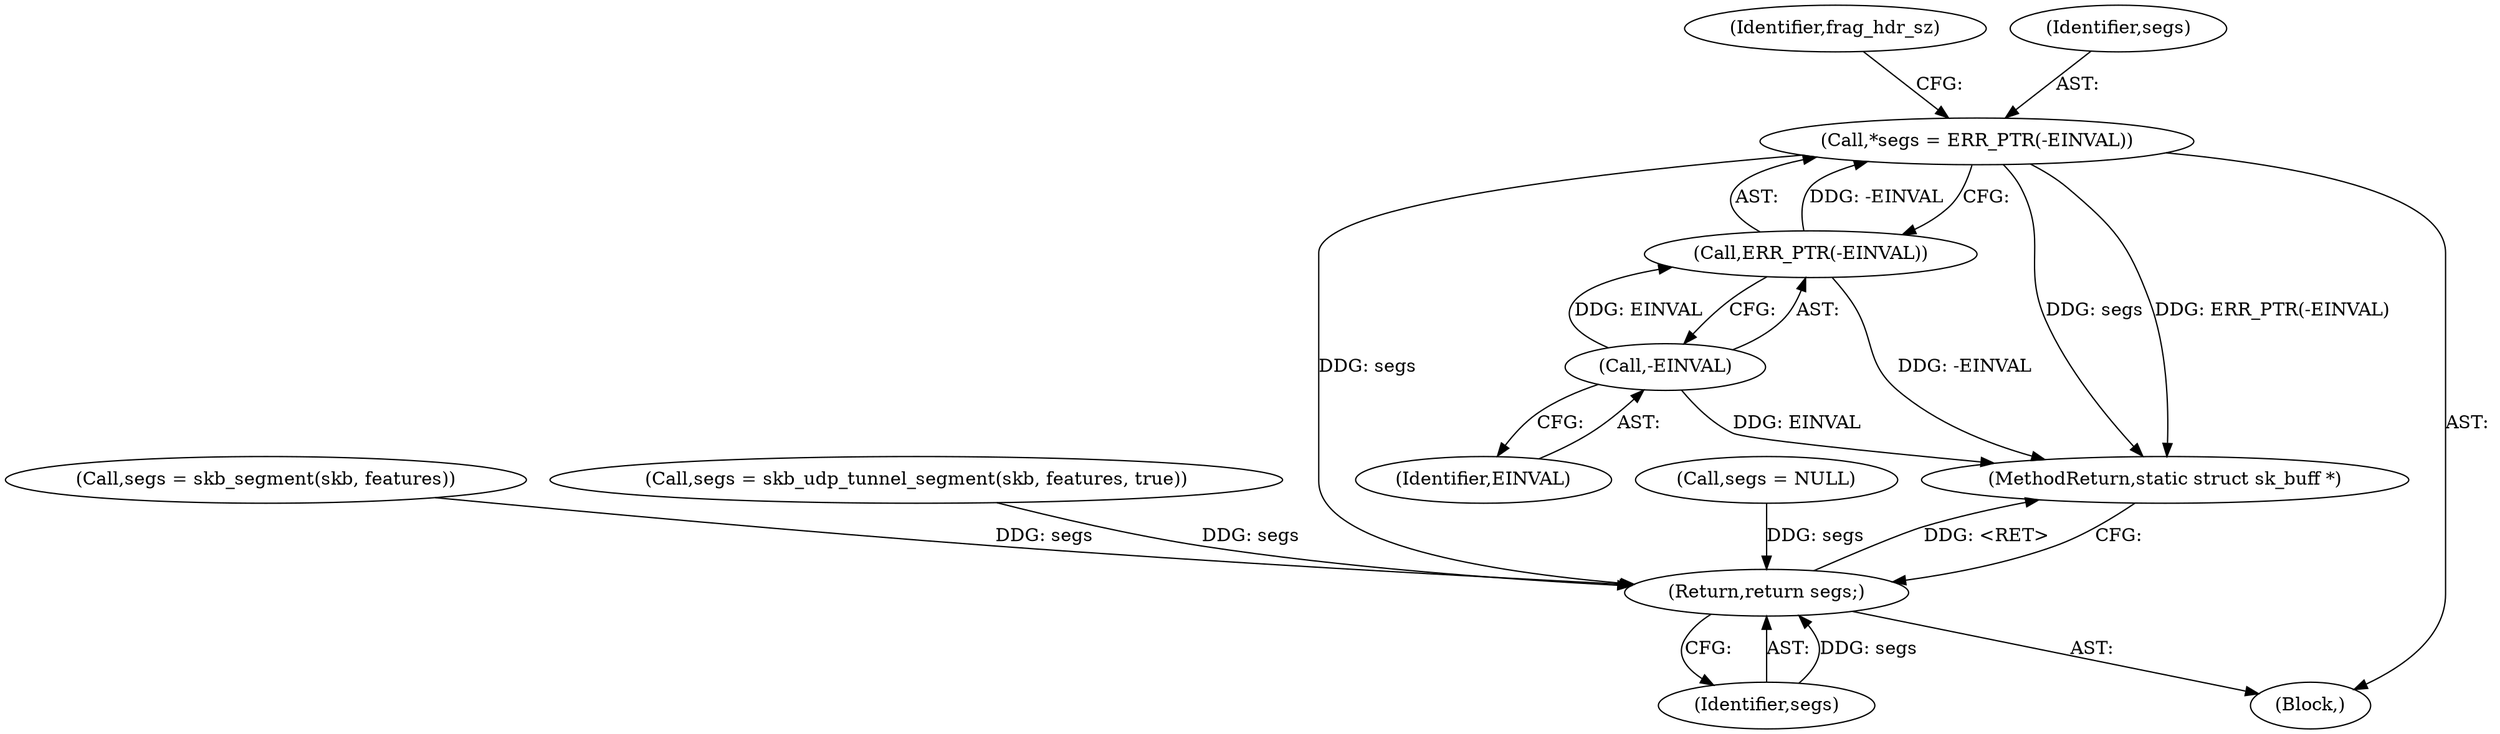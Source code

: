 digraph "0_linux_2423496af35d94a87156b063ea5cedffc10a70a1_2@pointer" {
"1000112" [label="(Call,*segs = ERR_PTR(-EINVAL))"];
"1000114" [label="(Call,ERR_PTR(-EINVAL))"];
"1000115" [label="(Call,-EINVAL)"];
"1000401" [label="(Return,return segs;)"];
"1000115" [label="(Call,-EINVAL)"];
"1000402" [label="(Identifier,segs)"];
"1000126" [label="(Identifier,frag_hdr_sz)"];
"1000114" [label="(Call,ERR_PTR(-EINVAL))"];
"1000174" [label="(Call,segs = NULL)"];
"1000110" [label="(Block,)"];
"1000112" [label="(Call,*segs = ERR_PTR(-EINVAL))"];
"1000113" [label="(Identifier,segs)"];
"1000395" [label="(Call,segs = skb_segment(skb, features))"];
"1000191" [label="(Call,segs = skb_udp_tunnel_segment(skb, features, true))"];
"1000403" [label="(MethodReturn,static struct sk_buff *)"];
"1000401" [label="(Return,return segs;)"];
"1000116" [label="(Identifier,EINVAL)"];
"1000112" -> "1000110"  [label="AST: "];
"1000112" -> "1000114"  [label="CFG: "];
"1000113" -> "1000112"  [label="AST: "];
"1000114" -> "1000112"  [label="AST: "];
"1000126" -> "1000112"  [label="CFG: "];
"1000112" -> "1000403"  [label="DDG: ERR_PTR(-EINVAL)"];
"1000112" -> "1000403"  [label="DDG: segs"];
"1000114" -> "1000112"  [label="DDG: -EINVAL"];
"1000112" -> "1000401"  [label="DDG: segs"];
"1000114" -> "1000115"  [label="CFG: "];
"1000115" -> "1000114"  [label="AST: "];
"1000114" -> "1000403"  [label="DDG: -EINVAL"];
"1000115" -> "1000114"  [label="DDG: EINVAL"];
"1000115" -> "1000116"  [label="CFG: "];
"1000116" -> "1000115"  [label="AST: "];
"1000115" -> "1000403"  [label="DDG: EINVAL"];
"1000401" -> "1000110"  [label="AST: "];
"1000401" -> "1000402"  [label="CFG: "];
"1000402" -> "1000401"  [label="AST: "];
"1000403" -> "1000401"  [label="CFG: "];
"1000401" -> "1000403"  [label="DDG: <RET>"];
"1000402" -> "1000401"  [label="DDG: segs"];
"1000395" -> "1000401"  [label="DDG: segs"];
"1000191" -> "1000401"  [label="DDG: segs"];
"1000174" -> "1000401"  [label="DDG: segs"];
}
